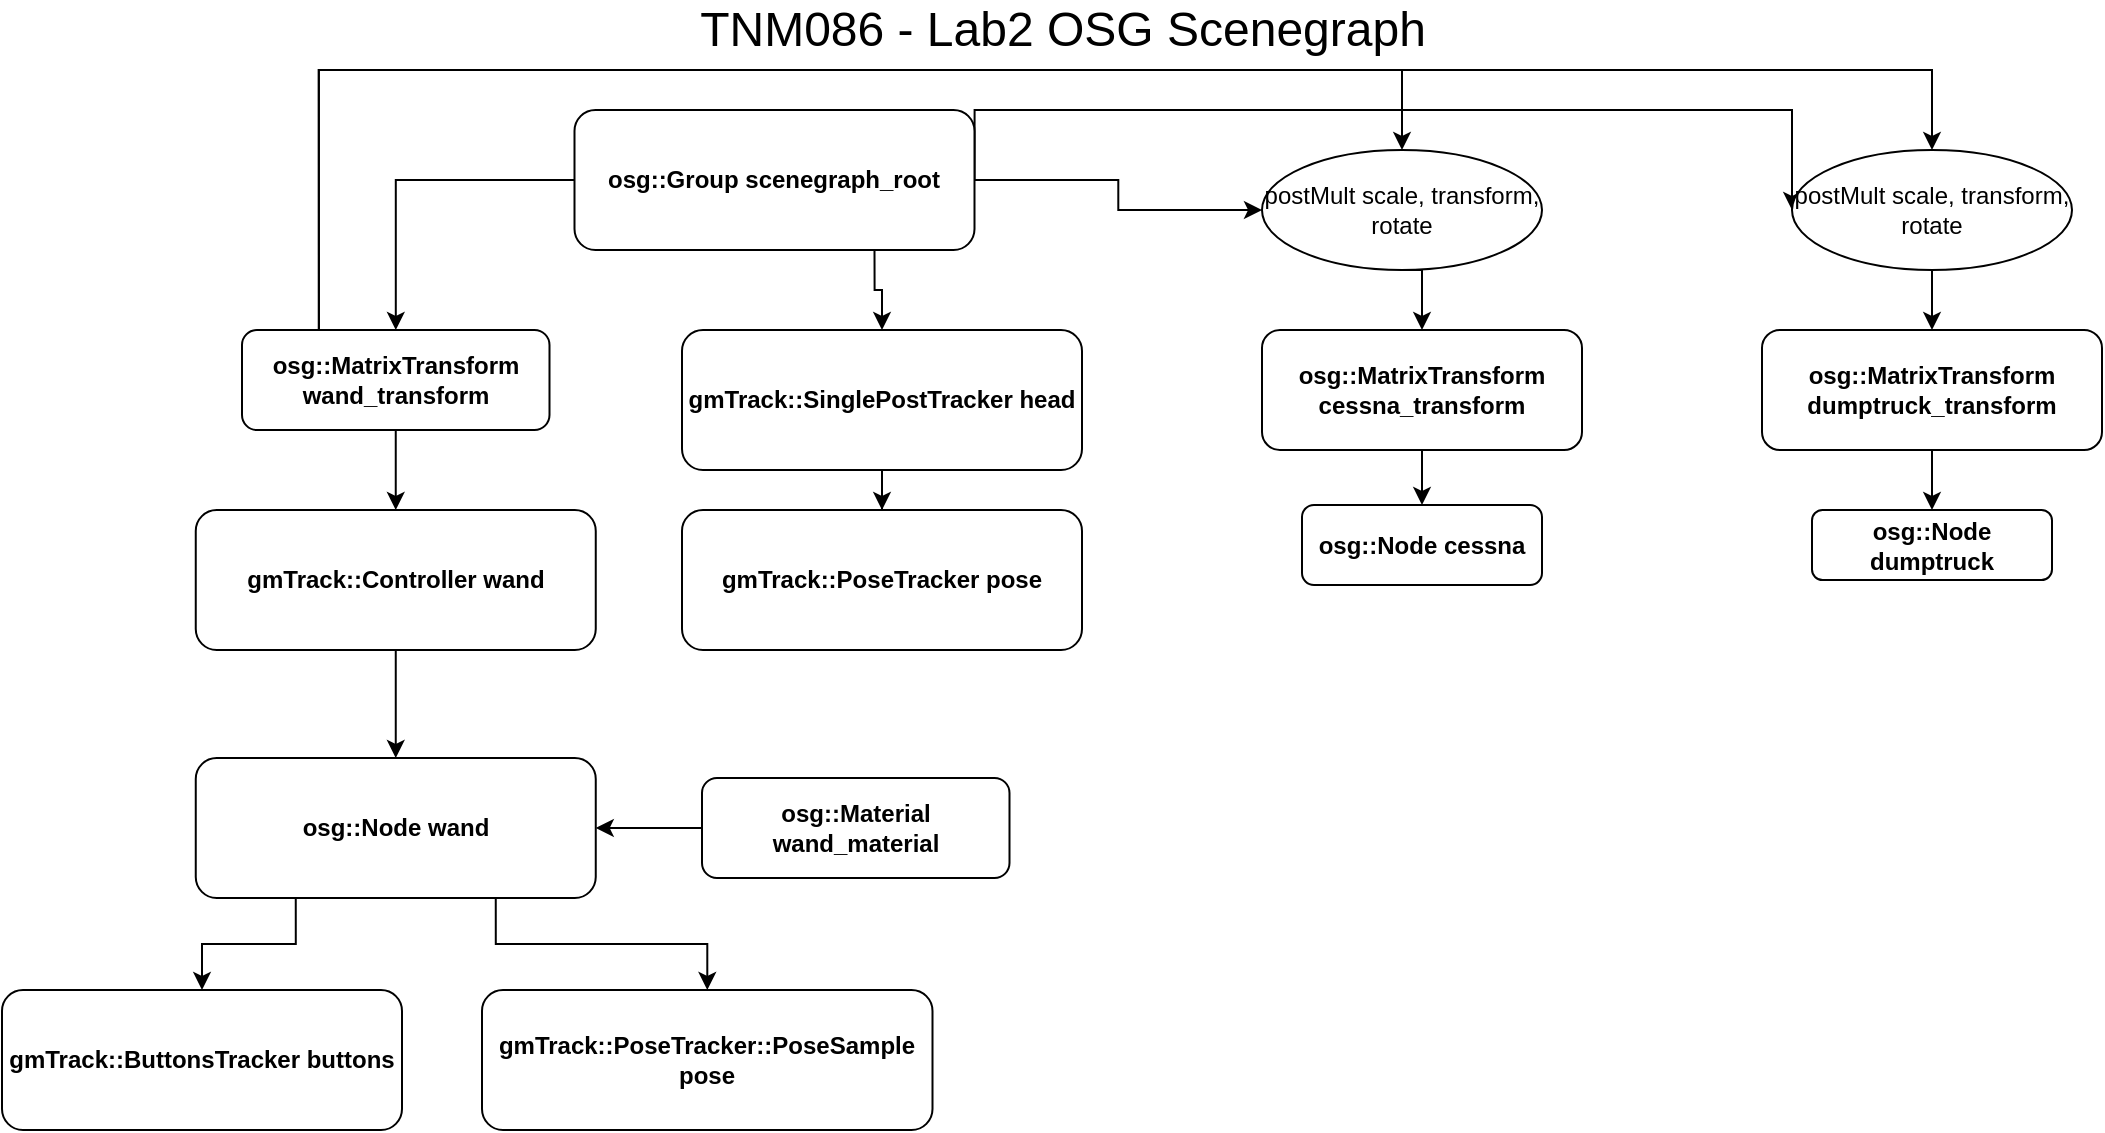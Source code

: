 <mxfile version="14.4.8" type="device"><diagram id="bW71iMwejK5xTJibBUPC" name="Page-1"><mxGraphModel dx="570" dy="821" grid="1" gridSize="10" guides="1" tooltips="1" connect="1" arrows="1" fold="1" page="1" pageScale="1" pageWidth="2336" pageHeight="1654" math="0" shadow="0"><root><mxCell id="0"/><mxCell id="1" parent="0"/><mxCell id="eCfPRnikvzJ7grdNXuMY-12" style="edgeStyle=orthogonalEdgeStyle;rounded=0;orthogonalLoop=1;jettySize=auto;html=1;" parent="1" source="NeGspmCXhLA5noi0H_Nd-1" target="eCfPRnikvzJ7grdNXuMY-3" edge="1"><mxGeometry relative="1" as="geometry"/></mxCell><mxCell id="eCfPRnikvzJ7grdNXuMY-16" style="edgeStyle=orthogonalEdgeStyle;rounded=0;orthogonalLoop=1;jettySize=auto;html=1;exitX=0.75;exitY=1;exitDx=0;exitDy=0;" parent="1" source="NeGspmCXhLA5noi0H_Nd-1" target="eCfPRnikvzJ7grdNXuMY-6" edge="1"><mxGeometry relative="1" as="geometry"><Array as="points"><mxPoint x="536" y="180"/><mxPoint x="540" y="180"/></Array></mxGeometry></mxCell><mxCell id="eCfPRnikvzJ7grdNXuMY-36" style="edgeStyle=orthogonalEdgeStyle;rounded=0;orthogonalLoop=1;jettySize=auto;html=1;exitX=1;exitY=0.5;exitDx=0;exitDy=0;" parent="1" source="NeGspmCXhLA5noi0H_Nd-1" target="eCfPRnikvzJ7grdNXuMY-31" edge="1"><mxGeometry relative="1" as="geometry"/></mxCell><mxCell id="eCfPRnikvzJ7grdNXuMY-37" style="edgeStyle=orthogonalEdgeStyle;rounded=0;orthogonalLoop=1;jettySize=auto;html=1;exitX=1;exitY=0.5;exitDx=0;exitDy=0;entryX=0;entryY=0.5;entryDx=0;entryDy=0;" parent="1" source="NeGspmCXhLA5noi0H_Nd-1" target="eCfPRnikvzJ7grdNXuMY-32" edge="1"><mxGeometry relative="1" as="geometry"><Array as="points"><mxPoint x="586" y="90"/><mxPoint x="995" y="90"/></Array></mxGeometry></mxCell><mxCell id="NeGspmCXhLA5noi0H_Nd-1" value="&lt;b&gt;osg::Group scenegraph_root&lt;/b&gt;" style="rounded=1;whiteSpace=wrap;html=1;" parent="1" vertex="1"><mxGeometry x="386.25" y="90" width="200" height="70" as="geometry"/></mxCell><mxCell id="NeGspmCXhLA5noi0H_Nd-185" value="&lt;font style=&quot;font-size: 24px&quot;&gt;TNM086 - Lab2 OSG Scenegraph&lt;/font&gt;" style="text;html=1;resizable=0;autosize=1;align=center;verticalAlign=middle;points=[];fillColor=none;strokeColor=none;rounded=0;" parent="1" vertex="1"><mxGeometry x="440" y="40" width="380" height="20" as="geometry"/></mxCell><mxCell id="eCfPRnikvzJ7grdNXuMY-14" style="edgeStyle=orthogonalEdgeStyle;rounded=0;orthogonalLoop=1;jettySize=auto;html=1;exitX=0.25;exitY=1;exitDx=0;exitDy=0;" parent="1" source="eCfPRnikvzJ7grdNXuMY-1" target="eCfPRnikvzJ7grdNXuMY-10" edge="1"><mxGeometry relative="1" as="geometry"/></mxCell><mxCell id="eCfPRnikvzJ7grdNXuMY-15" style="edgeStyle=orthogonalEdgeStyle;rounded=0;orthogonalLoop=1;jettySize=auto;html=1;exitX=0.75;exitY=1;exitDx=0;exitDy=0;" parent="1" source="eCfPRnikvzJ7grdNXuMY-1" target="eCfPRnikvzJ7grdNXuMY-11" edge="1"><mxGeometry relative="1" as="geometry"/></mxCell><mxCell id="eCfPRnikvzJ7grdNXuMY-1" value="&lt;b&gt;osg::Node wand&lt;/b&gt;" style="rounded=1;whiteSpace=wrap;html=1;" parent="1" vertex="1"><mxGeometry x="196.88" y="414" width="200" height="70" as="geometry"/></mxCell><mxCell id="eCfPRnikvzJ7grdNXuMY-13" value="" style="edgeStyle=orthogonalEdgeStyle;rounded=0;orthogonalLoop=1;jettySize=auto;html=1;" parent="1" source="eCfPRnikvzJ7grdNXuMY-3" target="eCfPRnikvzJ7grdNXuMY-5" edge="1"><mxGeometry relative="1" as="geometry"/></mxCell><mxCell id="mFXajthN9kZ-QGmcskgH-1" style="edgeStyle=orthogonalEdgeStyle;rounded=0;orthogonalLoop=1;jettySize=auto;html=1;exitX=0.25;exitY=0;exitDx=0;exitDy=0;entryX=0.5;entryY=0;entryDx=0;entryDy=0;" edge="1" parent="1" source="eCfPRnikvzJ7grdNXuMY-3" target="eCfPRnikvzJ7grdNXuMY-31"><mxGeometry relative="1" as="geometry"><Array as="points"><mxPoint x="258" y="70"/><mxPoint x="800" y="70"/></Array></mxGeometry></mxCell><mxCell id="mFXajthN9kZ-QGmcskgH-2" style="edgeStyle=orthogonalEdgeStyle;rounded=0;orthogonalLoop=1;jettySize=auto;html=1;exitX=0.25;exitY=0;exitDx=0;exitDy=0;entryX=0.5;entryY=0;entryDx=0;entryDy=0;" edge="1" parent="1" source="eCfPRnikvzJ7grdNXuMY-3" target="eCfPRnikvzJ7grdNXuMY-32"><mxGeometry relative="1" as="geometry"><Array as="points"><mxPoint x="258" y="70"/><mxPoint x="1065" y="70"/></Array></mxGeometry></mxCell><mxCell id="eCfPRnikvzJ7grdNXuMY-3" value="&lt;b&gt;osg::MatrixTransform wand_transform&lt;/b&gt;" style="rounded=1;whiteSpace=wrap;html=1;" parent="1" vertex="1"><mxGeometry x="220" y="200" width="153.75" height="50" as="geometry"/></mxCell><mxCell id="eCfPRnikvzJ7grdNXuMY-8" value="" style="edgeStyle=orthogonalEdgeStyle;rounded=0;orthogonalLoop=1;jettySize=auto;html=1;" parent="1" source="eCfPRnikvzJ7grdNXuMY-4" target="eCfPRnikvzJ7grdNXuMY-1" edge="1"><mxGeometry relative="1" as="geometry"/></mxCell><mxCell id="eCfPRnikvzJ7grdNXuMY-4" value="&lt;b&gt;osg::Material&lt;br&gt;wand_material&lt;br&gt;&lt;/b&gt;" style="rounded=1;whiteSpace=wrap;html=1;" parent="1" vertex="1"><mxGeometry x="450" y="424" width="153.75" height="50" as="geometry"/></mxCell><mxCell id="eCfPRnikvzJ7grdNXuMY-9" value="" style="edgeStyle=orthogonalEdgeStyle;rounded=0;orthogonalLoop=1;jettySize=auto;html=1;" parent="1" source="eCfPRnikvzJ7grdNXuMY-5" target="eCfPRnikvzJ7grdNXuMY-1" edge="1"><mxGeometry relative="1" as="geometry"/></mxCell><mxCell id="eCfPRnikvzJ7grdNXuMY-5" value="&lt;b&gt;gmTrack::Controller wand&lt;/b&gt;" style="rounded=1;whiteSpace=wrap;html=1;" parent="1" vertex="1"><mxGeometry x="196.88" y="290" width="200" height="70" as="geometry"/></mxCell><mxCell id="eCfPRnikvzJ7grdNXuMY-17" value="" style="edgeStyle=orthogonalEdgeStyle;rounded=0;orthogonalLoop=1;jettySize=auto;html=1;" parent="1" source="eCfPRnikvzJ7grdNXuMY-6" target="eCfPRnikvzJ7grdNXuMY-7" edge="1"><mxGeometry relative="1" as="geometry"/></mxCell><mxCell id="eCfPRnikvzJ7grdNXuMY-6" value="&lt;b&gt;gmTrack::SinglePostTracker head&lt;/b&gt;" style="rounded=1;whiteSpace=wrap;html=1;" parent="1" vertex="1"><mxGeometry x="440" y="200" width="200" height="70" as="geometry"/></mxCell><mxCell id="eCfPRnikvzJ7grdNXuMY-7" value="&lt;b&gt;gmTrack::PoseTracker pose&lt;br&gt;&lt;/b&gt;" style="rounded=1;whiteSpace=wrap;html=1;" parent="1" vertex="1"><mxGeometry x="440" y="290" width="200" height="70" as="geometry"/></mxCell><mxCell id="eCfPRnikvzJ7grdNXuMY-10" value="&lt;b&gt;gmTrack::ButtonsTracker buttons&lt;/b&gt;" style="rounded=1;whiteSpace=wrap;html=1;" parent="1" vertex="1"><mxGeometry x="100" y="530" width="200" height="70" as="geometry"/></mxCell><mxCell id="eCfPRnikvzJ7grdNXuMY-11" value="&lt;b&gt;gmTrack::PoseTracker::PoseSample pose&lt;/b&gt;" style="rounded=1;whiteSpace=wrap;html=1;" parent="1" vertex="1"><mxGeometry x="340" y="530" width="225.25" height="70" as="geometry"/></mxCell><mxCell id="eCfPRnikvzJ7grdNXuMY-18" value="&lt;b&gt;osg::Node cessna&lt;/b&gt;" style="rounded=1;whiteSpace=wrap;html=1;" parent="1" vertex="1"><mxGeometry x="750" y="287.5" width="120" height="40" as="geometry"/></mxCell><mxCell id="eCfPRnikvzJ7grdNXuMY-19" value="&lt;b&gt;osg::Node dumptruck&lt;/b&gt;" style="rounded=1;whiteSpace=wrap;html=1;" parent="1" vertex="1"><mxGeometry x="1005" y="290" width="120" height="35" as="geometry"/></mxCell><mxCell id="eCfPRnikvzJ7grdNXuMY-33" style="edgeStyle=orthogonalEdgeStyle;rounded=0;orthogonalLoop=1;jettySize=auto;html=1;exitX=0.5;exitY=1;exitDx=0;exitDy=0;entryX=0.5;entryY=0;entryDx=0;entryDy=0;" parent="1" source="eCfPRnikvzJ7grdNXuMY-20" target="eCfPRnikvzJ7grdNXuMY-18" edge="1"><mxGeometry relative="1" as="geometry"/></mxCell><mxCell id="eCfPRnikvzJ7grdNXuMY-20" value="&lt;b&gt;osg::MatrixTransform cessna_transform&lt;/b&gt;" style="rounded=1;whiteSpace=wrap;html=1;" parent="1" vertex="1"><mxGeometry x="730" y="200" width="160" height="60" as="geometry"/></mxCell><mxCell id="eCfPRnikvzJ7grdNXuMY-25" style="edgeStyle=orthogonalEdgeStyle;rounded=0;orthogonalLoop=1;jettySize=auto;html=1;exitX=0.5;exitY=1;exitDx=0;exitDy=0;entryX=0.5;entryY=0;entryDx=0;entryDy=0;" parent="1" source="eCfPRnikvzJ7grdNXuMY-21" target="eCfPRnikvzJ7grdNXuMY-19" edge="1"><mxGeometry relative="1" as="geometry"/></mxCell><mxCell id="eCfPRnikvzJ7grdNXuMY-21" value="&lt;b&gt;osg::MatrixTransform dumptruck_transform&lt;/b&gt;" style="rounded=1;whiteSpace=wrap;html=1;" parent="1" vertex="1"><mxGeometry x="980" y="200" width="170" height="60" as="geometry"/></mxCell><mxCell id="eCfPRnikvzJ7grdNXuMY-34" style="edgeStyle=orthogonalEdgeStyle;rounded=0;orthogonalLoop=1;jettySize=auto;html=1;exitX=0.5;exitY=1;exitDx=0;exitDy=0;entryX=0.5;entryY=0;entryDx=0;entryDy=0;" parent="1" source="eCfPRnikvzJ7grdNXuMY-31" target="eCfPRnikvzJ7grdNXuMY-20" edge="1"><mxGeometry relative="1" as="geometry"/></mxCell><mxCell id="eCfPRnikvzJ7grdNXuMY-31" value="postMult scale, transform, rotate" style="ellipse;whiteSpace=wrap;html=1;" parent="1" vertex="1"><mxGeometry x="730" y="110" width="140" height="60" as="geometry"/></mxCell><mxCell id="eCfPRnikvzJ7grdNXuMY-35" style="edgeStyle=orthogonalEdgeStyle;rounded=0;orthogonalLoop=1;jettySize=auto;html=1;exitX=0.5;exitY=1;exitDx=0;exitDy=0;entryX=0.5;entryY=0;entryDx=0;entryDy=0;" parent="1" source="eCfPRnikvzJ7grdNXuMY-32" target="eCfPRnikvzJ7grdNXuMY-21" edge="1"><mxGeometry relative="1" as="geometry"/></mxCell><mxCell id="eCfPRnikvzJ7grdNXuMY-32" value="postMult scale, transform, rotate" style="ellipse;whiteSpace=wrap;html=1;" parent="1" vertex="1"><mxGeometry x="995" y="110" width="140" height="60" as="geometry"/></mxCell></root></mxGraphModel></diagram></mxfile>